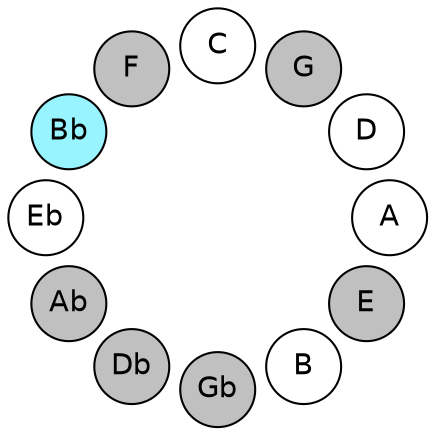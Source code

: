 
graph {

layout = circo;
mindist = .1

node [shape = circle, fontname = Helvetica, margin = 0, style = filled]
edge [style=invis]

subgraph 1 {
	E -- B -- Gb -- Db -- Ab -- Eb -- Bb -- F -- C -- G -- D -- A -- E
}

E [fillcolor = gray];
B [fillcolor = white];
Gb [fillcolor = gray];
Db [fillcolor = gray];
Ab [fillcolor = gray];
Eb [fillcolor = white];
Bb [fillcolor = cadetblue1];
F [fillcolor = gray];
C [fillcolor = white];
G [fillcolor = gray];
D [fillcolor = white];
A [fillcolor = white];
}
